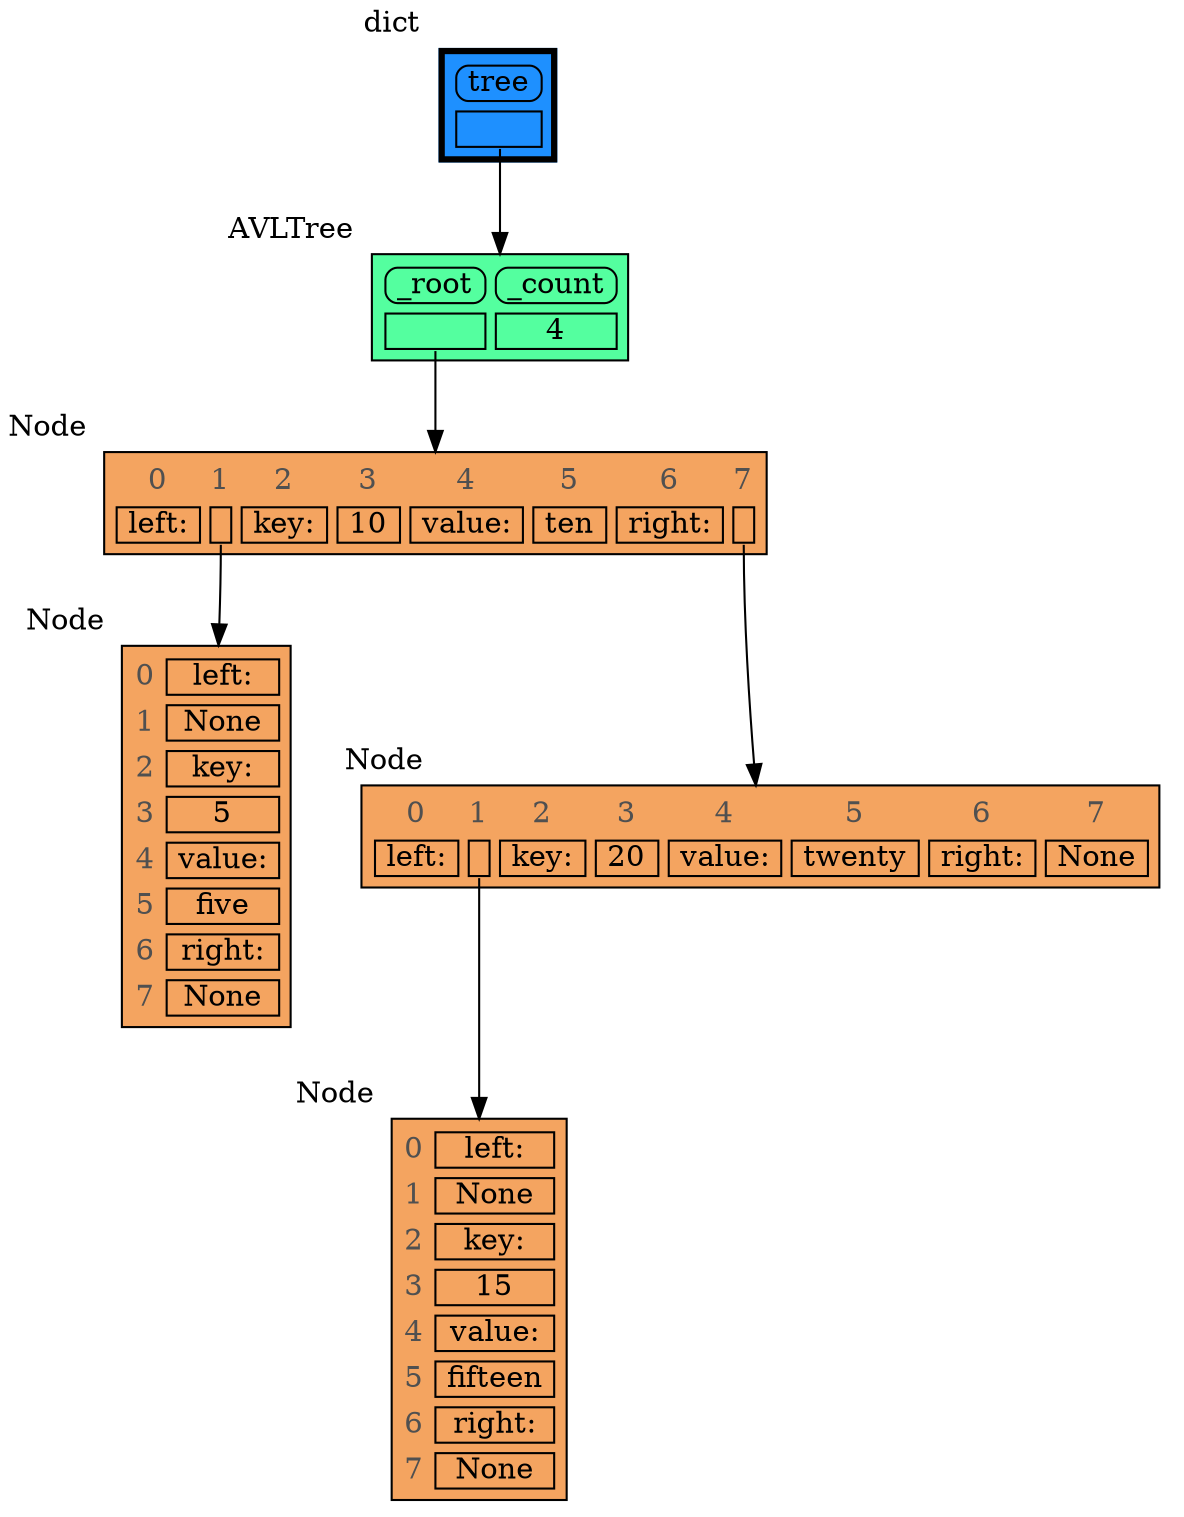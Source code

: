 digraph memory_graph {
	node [shape=plaintext]
	node127682203525312 [label=<
<TABLE BORDER="1" CELLBORDER="1" CELLSPACING="5" CELLPADDING="0" BGCOLOR="sandybrown" PORT="table">
    <TR><TD BORDER="0"><font color="#505050">0</font></TD><TD BORDER="1"> left: </TD></TR>
    <TR><TD BORDER="0"><font color="#505050">1</font></TD><TD BORDER="1"> None </TD></TR>
    <TR><TD BORDER="0"><font color="#505050">2</font></TD><TD BORDER="1"> key: </TD></TR>
    <TR><TD BORDER="0"><font color="#505050">3</font></TD><TD BORDER="1"> 5 </TD></TR>
    <TR><TD BORDER="0"><font color="#505050">4</font></TD><TD BORDER="1"> value: </TD></TR>
    <TR><TD BORDER="0"><font color="#505050">5</font></TD><TD BORDER="1"> five </TD></TR>
    <TR><TD BORDER="0"><font color="#505050">6</font></TD><TD BORDER="1"> right: </TD></TR>
    <TR><TD BORDER="0"><font color="#505050">7</font></TD><TD BORDER="1"> None </TD></TR>
</TABLE>
> xlabel="Node"]
	node127682201029424 [label=<
<TABLE BORDER="1" CELLBORDER="1" CELLSPACING="5" CELLPADDING="0" BGCOLOR="sandybrown" PORT="table">
    <TR><TD BORDER="0"><font color="#505050">0</font></TD><TD BORDER="1"> left: </TD></TR>
    <TR><TD BORDER="0"><font color="#505050">1</font></TD><TD BORDER="1"> None </TD></TR>
    <TR><TD BORDER="0"><font color="#505050">2</font></TD><TD BORDER="1"> key: </TD></TR>
    <TR><TD BORDER="0"><font color="#505050">3</font></TD><TD BORDER="1"> 15 </TD></TR>
    <TR><TD BORDER="0"><font color="#505050">4</font></TD><TD BORDER="1"> value: </TD></TR>
    <TR><TD BORDER="0"><font color="#505050">5</font></TD><TD BORDER="1"> fifteen </TD></TR>
    <TR><TD BORDER="0"><font color="#505050">6</font></TD><TD BORDER="1"> right: </TD></TR>
    <TR><TD BORDER="0"><font color="#505050">7</font></TD><TD BORDER="1"> None </TD></TR>
</TABLE>
> xlabel="Node"]
	node127682203526112 [label=<
<TABLE BORDER="1" CELLBORDER="1" CELLSPACING="5" CELLPADDING="0" BGCOLOR="sandybrown" PORT="table">
    <TR><TD BORDER="0"><font color="#505050">0</font></TD><TD BORDER="0"><font color="#505050">1</font></TD><TD BORDER="0"><font color="#505050">2</font></TD><TD BORDER="0"><font color="#505050">3</font></TD><TD BORDER="0"><font color="#505050">4</font></TD><TD BORDER="0"><font color="#505050">5</font></TD><TD BORDER="0"><font color="#505050">6</font></TD><TD BORDER="0"><font color="#505050">7</font></TD></TR>
    <TR><TD BORDER="1"> left: </TD><TD BORDER="1" PORT="ref0"> </TD><TD BORDER="1"> key: </TD><TD BORDER="1"> 20 </TD><TD BORDER="1"> value: </TD><TD BORDER="1"> twenty </TD><TD BORDER="1"> right: </TD><TD BORDER="1"> None </TD></TR>
</TABLE>
> xlabel="Node"]
	node127682203526112:ref0 -> node127682201029424:table [style=solid]
	node127682203393520 [label=<
<TABLE BORDER="1" CELLBORDER="1" CELLSPACING="5" CELLPADDING="0" BGCOLOR="sandybrown" PORT="table">
    <TR><TD BORDER="0"><font color="#505050">0</font></TD><TD BORDER="0"><font color="#505050">1</font></TD><TD BORDER="0"><font color="#505050">2</font></TD><TD BORDER="0"><font color="#505050">3</font></TD><TD BORDER="0"><font color="#505050">4</font></TD><TD BORDER="0"><font color="#505050">5</font></TD><TD BORDER="0"><font color="#505050">6</font></TD><TD BORDER="0"><font color="#505050">7</font></TD></TR>
    <TR><TD BORDER="1"> left: </TD><TD BORDER="1" PORT="ref0"> </TD><TD BORDER="1"> key: </TD><TD BORDER="1"> 10 </TD><TD BORDER="1"> value: </TD><TD BORDER="1"> ten </TD><TD BORDER="1"> right: </TD><TD BORDER="1" PORT="ref1"> </TD></TR>
</TABLE>
> xlabel="Node"]
	node127682203393520:ref0 -> node127682203525312:table [style=solid]
	node127682203393520:ref1 -> node127682203526112:table [style=solid]
	node127682203572208 [label=<
<TABLE BORDER="1" CELLBORDER="1" CELLSPACING="5" CELLPADDING="0" BGCOLOR="seagreen1" PORT="table">
    <TR><TD BORDER="1" STYLE="ROUNDED"> _root </TD><TD BORDER="1" STYLE="ROUNDED"> _count </TD></TR>
    <TR><TD BORDER="1" PORT="ref0"> </TD><TD BORDER="1"> 4 </TD></TR>
</TABLE>
> xlabel=AVLTree]
	node127682203572208:ref0 -> node127682203393520:table [style=solid]
	node127682205425344 [label=<
<TABLE BORDER="3" CELLBORDER="1" CELLSPACING="5" CELLPADDING="0" BGCOLOR="dodgerblue1" PORT="table">
    <TR><TD BORDER="1" STYLE="ROUNDED"> tree </TD></TR>
    <TR><TD BORDER="1" PORT="ref0"> </TD></TR>
</TABLE>
> xlabel=dict]
	node127682205425344:ref0 -> node127682203572208:table [style=solid]
subgraph { rank=same; node127682203525312 -> node127682203526112[weight=10, style=invis]; }
}
